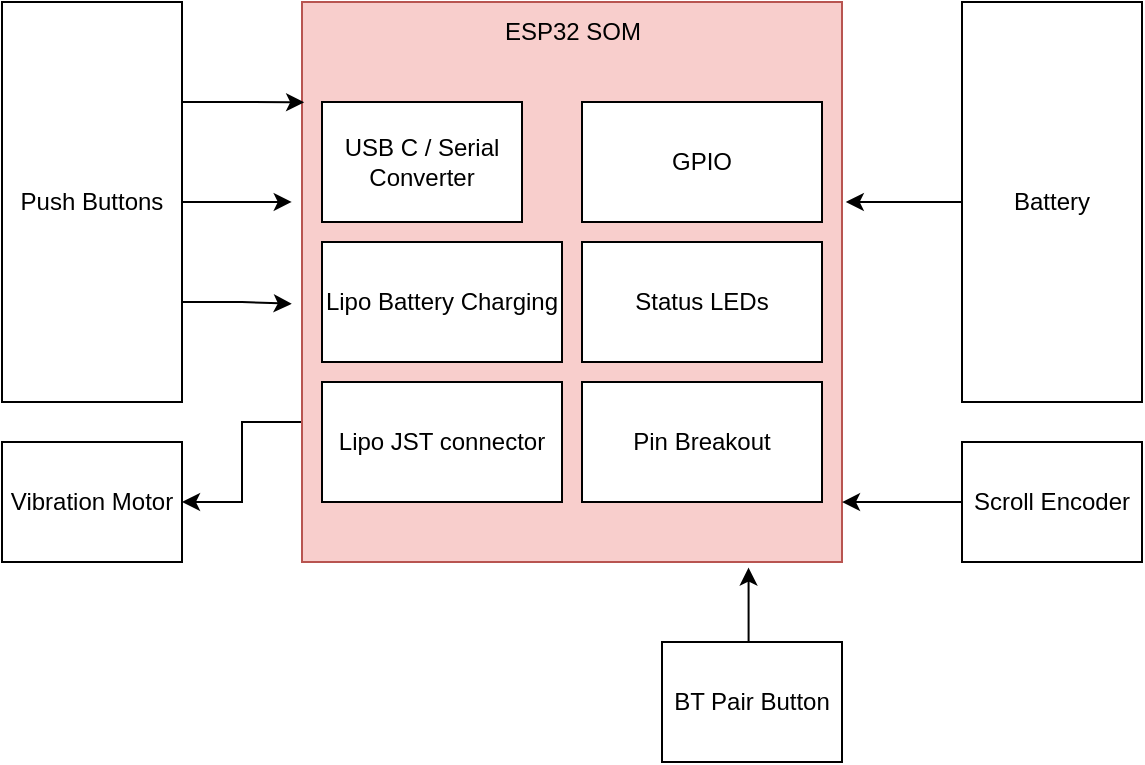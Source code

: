 <mxfile version="20.0.3" type="github">
  <diagram id="lsYqOXnfDiaivIdEOEWc" name="Page-1">
    <mxGraphModel dx="1185" dy="658" grid="1" gridSize="10" guides="1" tooltips="1" connect="1" arrows="1" fold="1" page="1" pageScale="1" pageWidth="850" pageHeight="1100" math="0" shadow="0">
      <root>
        <mxCell id="0" />
        <mxCell id="1" parent="0" />
        <mxCell id="s43dKZY_mTrpJ9go2xti-13" style="edgeStyle=orthogonalEdgeStyle;rounded=0;orthogonalLoop=1;jettySize=auto;html=1;exitX=0;exitY=0.75;exitDx=0;exitDy=0;entryX=1;entryY=0.5;entryDx=0;entryDy=0;" parent="1" source="s43dKZY_mTrpJ9go2xti-1" target="s43dKZY_mTrpJ9go2xti-9" edge="1">
          <mxGeometry relative="1" as="geometry" />
        </mxCell>
        <mxCell id="s43dKZY_mTrpJ9go2xti-1" value="" style="rounded=0;whiteSpace=wrap;html=1;fillColor=#f8cecc;strokeColor=#b85450;" parent="1" vertex="1">
          <mxGeometry x="310" y="220" width="270" height="280" as="geometry" />
        </mxCell>
        <mxCell id="s43dKZY_mTrpJ9go2xti-2" value="ESP32 SOM" style="text;html=1;align=center;verticalAlign=middle;resizable=0;points=[];autosize=1;strokeColor=none;fillColor=none;" parent="1" vertex="1">
          <mxGeometry x="400" y="220" width="90" height="30" as="geometry" />
        </mxCell>
        <mxCell id="s43dKZY_mTrpJ9go2xti-3" value="USB C / Serial Converter" style="rounded=0;whiteSpace=wrap;html=1;" parent="1" vertex="1">
          <mxGeometry x="320" y="270" width="100" height="60" as="geometry" />
        </mxCell>
        <mxCell id="s43dKZY_mTrpJ9go2xti-4" value="Lipo Battery Charging" style="rounded=0;whiteSpace=wrap;html=1;" parent="1" vertex="1">
          <mxGeometry x="320" y="340" width="120" height="60" as="geometry" />
        </mxCell>
        <mxCell id="s43dKZY_mTrpJ9go2xti-5" value="Lipo JST connector" style="rounded=0;whiteSpace=wrap;html=1;" parent="1" vertex="1">
          <mxGeometry x="320" y="410" width="120" height="60" as="geometry" />
        </mxCell>
        <mxCell id="s43dKZY_mTrpJ9go2xti-6" value="GPIO" style="rounded=0;whiteSpace=wrap;html=1;" parent="1" vertex="1">
          <mxGeometry x="450" y="270" width="120" height="60" as="geometry" />
        </mxCell>
        <mxCell id="s43dKZY_mTrpJ9go2xti-7" value="Status LEDs" style="rounded=0;whiteSpace=wrap;html=1;" parent="1" vertex="1">
          <mxGeometry x="450" y="340" width="120" height="60" as="geometry" />
        </mxCell>
        <mxCell id="s43dKZY_mTrpJ9go2xti-8" value="Pin Breakout" style="whiteSpace=wrap;html=1;" parent="1" vertex="1">
          <mxGeometry x="450" y="410" width="120" height="60" as="geometry" />
        </mxCell>
        <mxCell id="s43dKZY_mTrpJ9go2xti-9" value="Vibration Motor" style="rounded=0;whiteSpace=wrap;html=1;" parent="1" vertex="1">
          <mxGeometry x="160" y="440" width="90" height="60" as="geometry" />
        </mxCell>
        <mxCell id="s43dKZY_mTrpJ9go2xti-14" style="edgeStyle=orthogonalEdgeStyle;rounded=0;orthogonalLoop=1;jettySize=auto;html=1;exitX=1;exitY=0.75;exitDx=0;exitDy=0;entryX=-0.019;entryY=0.539;entryDx=0;entryDy=0;entryPerimeter=0;" parent="1" source="s43dKZY_mTrpJ9go2xti-10" target="s43dKZY_mTrpJ9go2xti-1" edge="1">
          <mxGeometry relative="1" as="geometry" />
        </mxCell>
        <mxCell id="s43dKZY_mTrpJ9go2xti-17" style="edgeStyle=orthogonalEdgeStyle;rounded=0;orthogonalLoop=1;jettySize=auto;html=1;exitX=1;exitY=0.5;exitDx=0;exitDy=0;entryX=-0.019;entryY=0.357;entryDx=0;entryDy=0;entryPerimeter=0;" parent="1" source="s43dKZY_mTrpJ9go2xti-10" target="s43dKZY_mTrpJ9go2xti-1" edge="1">
          <mxGeometry relative="1" as="geometry" />
        </mxCell>
        <mxCell id="s43dKZY_mTrpJ9go2xti-18" style="edgeStyle=orthogonalEdgeStyle;rounded=0;orthogonalLoop=1;jettySize=auto;html=1;exitX=1;exitY=0.25;exitDx=0;exitDy=0;entryX=0.004;entryY=0.179;entryDx=0;entryDy=0;entryPerimeter=0;" parent="1" source="s43dKZY_mTrpJ9go2xti-10" target="s43dKZY_mTrpJ9go2xti-1" edge="1">
          <mxGeometry relative="1" as="geometry" />
        </mxCell>
        <mxCell id="s43dKZY_mTrpJ9go2xti-10" value="Push Buttons" style="rounded=0;whiteSpace=wrap;html=1;" parent="1" vertex="1">
          <mxGeometry x="160" y="220" width="90" height="200" as="geometry" />
        </mxCell>
        <mxCell id="s43dKZY_mTrpJ9go2xti-20" style="edgeStyle=orthogonalEdgeStyle;rounded=0;orthogonalLoop=1;jettySize=auto;html=1;exitX=0;exitY=0.5;exitDx=0;exitDy=0;entryX=1.007;entryY=0.357;entryDx=0;entryDy=0;entryPerimeter=0;" parent="1" source="s43dKZY_mTrpJ9go2xti-11" target="s43dKZY_mTrpJ9go2xti-1" edge="1">
          <mxGeometry relative="1" as="geometry" />
        </mxCell>
        <mxCell id="s43dKZY_mTrpJ9go2xti-11" value="Battery" style="rounded=0;whiteSpace=wrap;html=1;" parent="1" vertex="1">
          <mxGeometry x="640" y="220" width="90" height="200" as="geometry" />
        </mxCell>
        <mxCell id="s43dKZY_mTrpJ9go2xti-21" style="edgeStyle=orthogonalEdgeStyle;rounded=0;orthogonalLoop=1;jettySize=auto;html=1;exitX=0;exitY=0.5;exitDx=0;exitDy=0;entryX=1;entryY=0.893;entryDx=0;entryDy=0;entryPerimeter=0;" parent="1" source="s43dKZY_mTrpJ9go2xti-12" target="s43dKZY_mTrpJ9go2xti-1" edge="1">
          <mxGeometry relative="1" as="geometry" />
        </mxCell>
        <mxCell id="s43dKZY_mTrpJ9go2xti-12" value="Scroll Encoder" style="rounded=0;whiteSpace=wrap;html=1;" parent="1" vertex="1">
          <mxGeometry x="640" y="440" width="90" height="60" as="geometry" />
        </mxCell>
        <mxCell id="Tuou86u3foo1NWHapglq-2" style="edgeStyle=orthogonalEdgeStyle;rounded=0;orthogonalLoop=1;jettySize=auto;html=1;exitX=0.5;exitY=0;exitDx=0;exitDy=0;entryX=0.827;entryY=1.01;entryDx=0;entryDy=0;entryPerimeter=0;" edge="1" parent="1" source="Tuou86u3foo1NWHapglq-1" target="s43dKZY_mTrpJ9go2xti-1">
          <mxGeometry relative="1" as="geometry" />
        </mxCell>
        <mxCell id="Tuou86u3foo1NWHapglq-1" value="BT Pair Button" style="rounded=0;whiteSpace=wrap;html=1;" vertex="1" parent="1">
          <mxGeometry x="490" y="540" width="90" height="60" as="geometry" />
        </mxCell>
      </root>
    </mxGraphModel>
  </diagram>
</mxfile>
